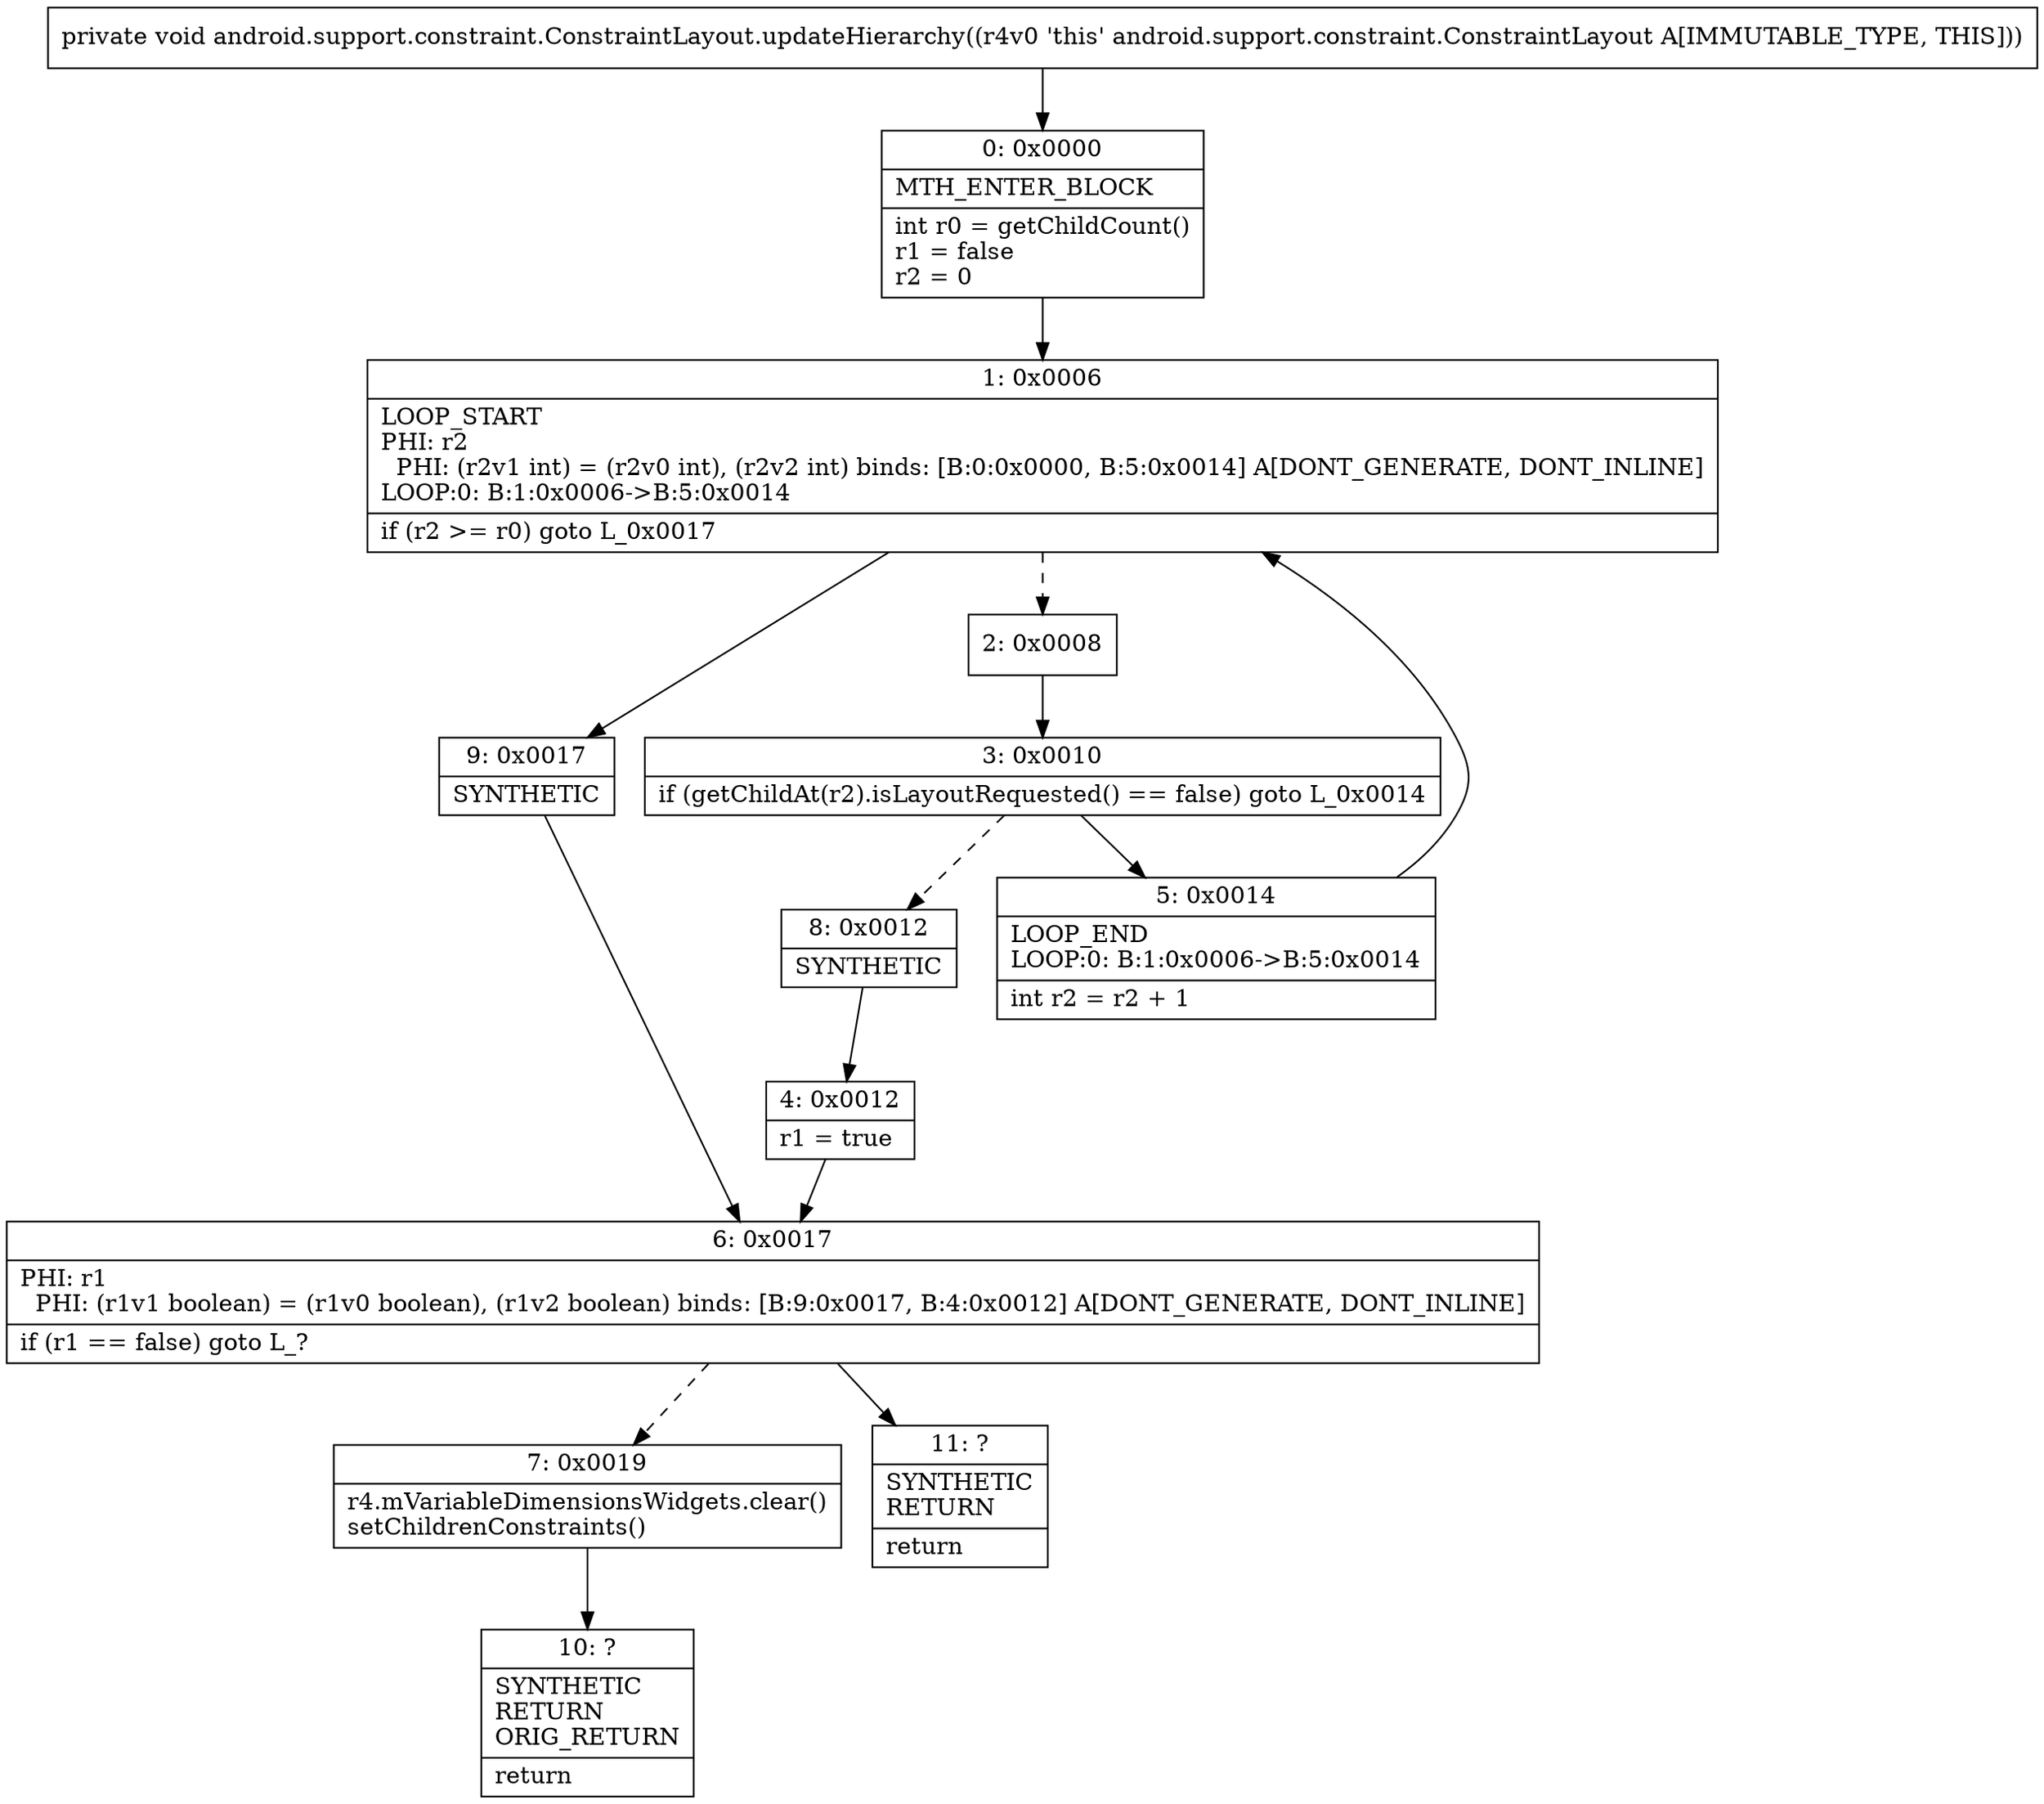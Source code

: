 digraph "CFG forandroid.support.constraint.ConstraintLayout.updateHierarchy()V" {
Node_0 [shape=record,label="{0\:\ 0x0000|MTH_ENTER_BLOCK\l|int r0 = getChildCount()\lr1 = false\lr2 = 0\l}"];
Node_1 [shape=record,label="{1\:\ 0x0006|LOOP_START\lPHI: r2 \l  PHI: (r2v1 int) = (r2v0 int), (r2v2 int) binds: [B:0:0x0000, B:5:0x0014] A[DONT_GENERATE, DONT_INLINE]\lLOOP:0: B:1:0x0006\-\>B:5:0x0014\l|if (r2 \>= r0) goto L_0x0017\l}"];
Node_2 [shape=record,label="{2\:\ 0x0008}"];
Node_3 [shape=record,label="{3\:\ 0x0010|if (getChildAt(r2).isLayoutRequested() == false) goto L_0x0014\l}"];
Node_4 [shape=record,label="{4\:\ 0x0012|r1 = true\l}"];
Node_5 [shape=record,label="{5\:\ 0x0014|LOOP_END\lLOOP:0: B:1:0x0006\-\>B:5:0x0014\l|int r2 = r2 + 1\l}"];
Node_6 [shape=record,label="{6\:\ 0x0017|PHI: r1 \l  PHI: (r1v1 boolean) = (r1v0 boolean), (r1v2 boolean) binds: [B:9:0x0017, B:4:0x0012] A[DONT_GENERATE, DONT_INLINE]\l|if (r1 == false) goto L_?\l}"];
Node_7 [shape=record,label="{7\:\ 0x0019|r4.mVariableDimensionsWidgets.clear()\lsetChildrenConstraints()\l}"];
Node_8 [shape=record,label="{8\:\ 0x0012|SYNTHETIC\l}"];
Node_9 [shape=record,label="{9\:\ 0x0017|SYNTHETIC\l}"];
Node_10 [shape=record,label="{10\:\ ?|SYNTHETIC\lRETURN\lORIG_RETURN\l|return\l}"];
Node_11 [shape=record,label="{11\:\ ?|SYNTHETIC\lRETURN\l|return\l}"];
MethodNode[shape=record,label="{private void android.support.constraint.ConstraintLayout.updateHierarchy((r4v0 'this' android.support.constraint.ConstraintLayout A[IMMUTABLE_TYPE, THIS])) }"];
MethodNode -> Node_0;
Node_0 -> Node_1;
Node_1 -> Node_2[style=dashed];
Node_1 -> Node_9;
Node_2 -> Node_3;
Node_3 -> Node_5;
Node_3 -> Node_8[style=dashed];
Node_4 -> Node_6;
Node_5 -> Node_1;
Node_6 -> Node_7[style=dashed];
Node_6 -> Node_11;
Node_7 -> Node_10;
Node_8 -> Node_4;
Node_9 -> Node_6;
}

